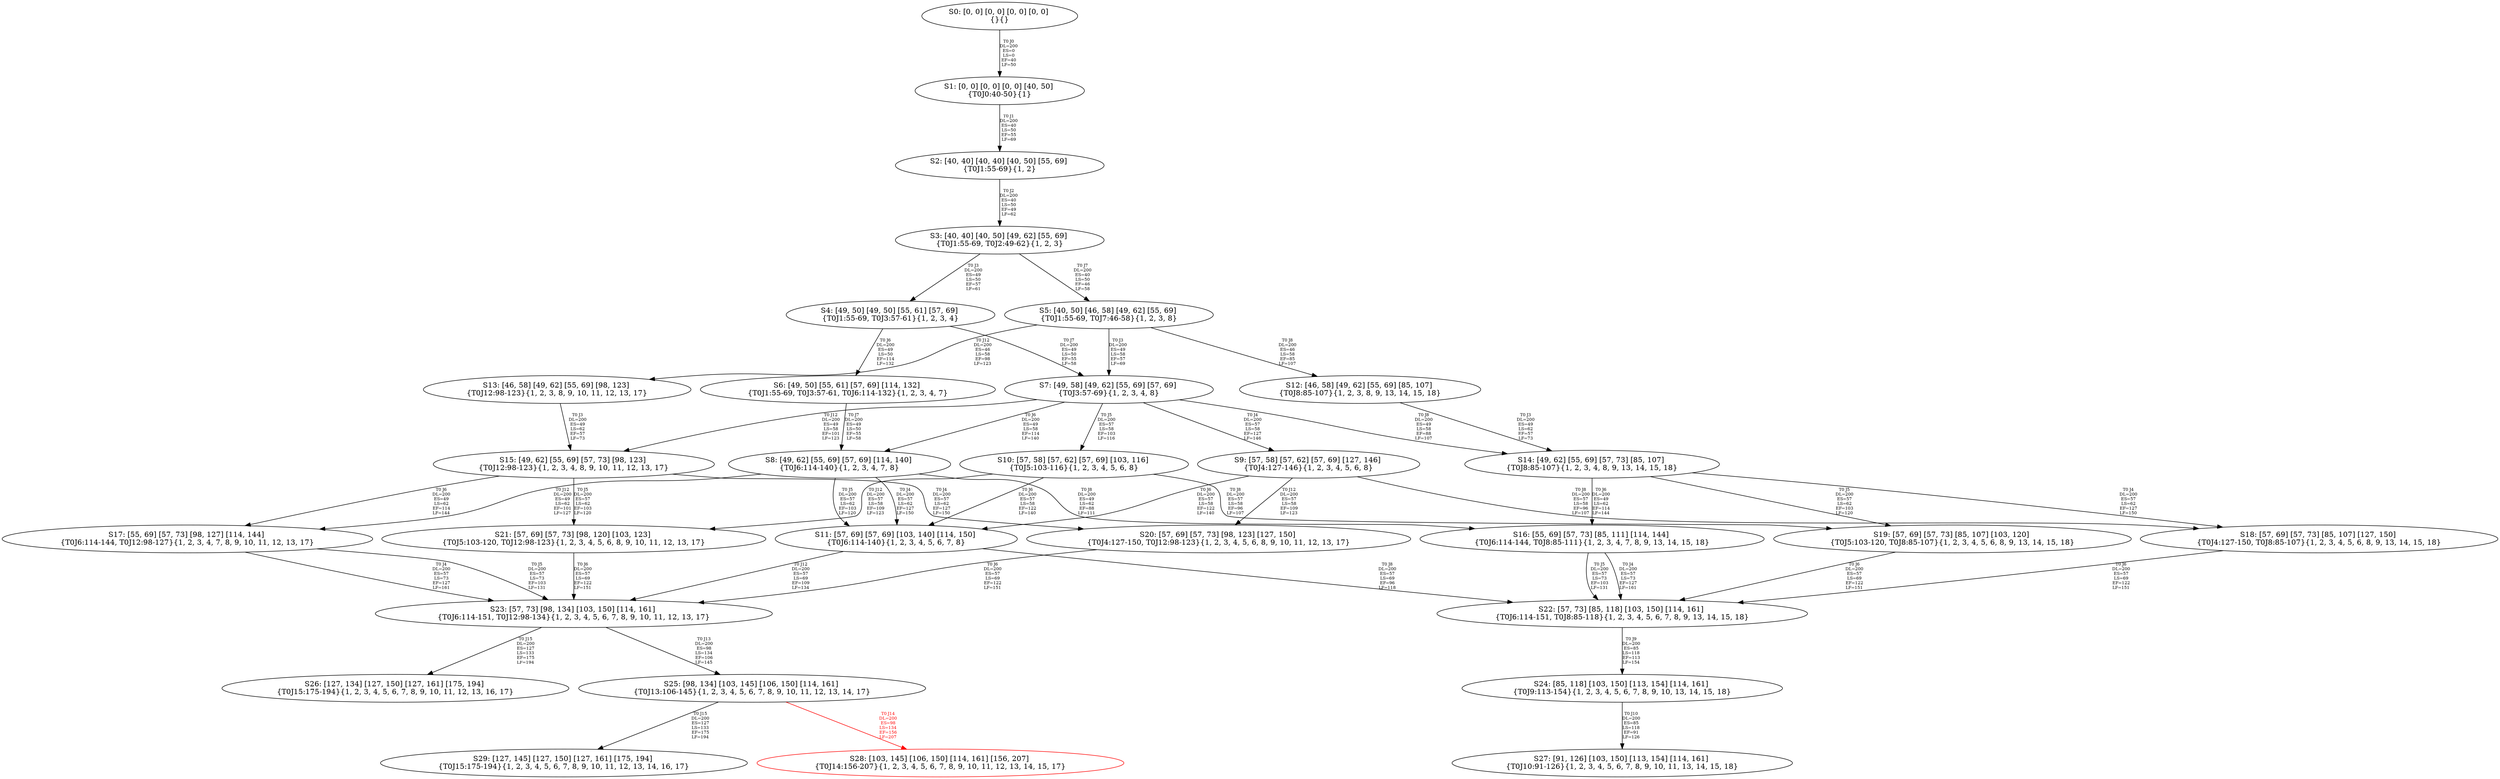 digraph {
	S0[label="S0: [0, 0] [0, 0] [0, 0] [0, 0] \n{}{}"];
	S1[label="S1: [0, 0] [0, 0] [0, 0] [40, 50] \n{T0J0:40-50}{1}"];
	S2[label="S2: [40, 40] [40, 40] [40, 50] [55, 69] \n{T0J1:55-69}{1, 2}"];
	S3[label="S3: [40, 40] [40, 50] [49, 62] [55, 69] \n{T0J1:55-69, T0J2:49-62}{1, 2, 3}"];
	S4[label="S4: [49, 50] [49, 50] [55, 61] [57, 69] \n{T0J1:55-69, T0J3:57-61}{1, 2, 3, 4}"];
	S5[label="S5: [40, 50] [46, 58] [49, 62] [55, 69] \n{T0J1:55-69, T0J7:46-58}{1, 2, 3, 8}"];
	S6[label="S6: [49, 50] [55, 61] [57, 69] [114, 132] \n{T0J1:55-69, T0J3:57-61, T0J6:114-132}{1, 2, 3, 4, 7}"];
	S7[label="S7: [49, 58] [49, 62] [55, 69] [57, 69] \n{T0J3:57-69}{1, 2, 3, 4, 8}"];
	S8[label="S8: [49, 62] [55, 69] [57, 69] [114, 140] \n{T0J6:114-140}{1, 2, 3, 4, 7, 8}"];
	S9[label="S9: [57, 58] [57, 62] [57, 69] [127, 146] \n{T0J4:127-146}{1, 2, 3, 4, 5, 6, 8}"];
	S10[label="S10: [57, 58] [57, 62] [57, 69] [103, 116] \n{T0J5:103-116}{1, 2, 3, 4, 5, 6, 8}"];
	S11[label="S11: [57, 69] [57, 69] [103, 140] [114, 150] \n{T0J6:114-140}{1, 2, 3, 4, 5, 6, 7, 8}"];
	S12[label="S12: [46, 58] [49, 62] [55, 69] [85, 107] \n{T0J8:85-107}{1, 2, 3, 8, 9, 13, 14, 15, 18}"];
	S13[label="S13: [46, 58] [49, 62] [55, 69] [98, 123] \n{T0J12:98-123}{1, 2, 3, 8, 9, 10, 11, 12, 13, 17}"];
	S14[label="S14: [49, 62] [55, 69] [57, 73] [85, 107] \n{T0J8:85-107}{1, 2, 3, 4, 8, 9, 13, 14, 15, 18}"];
	S15[label="S15: [49, 62] [55, 69] [57, 73] [98, 123] \n{T0J12:98-123}{1, 2, 3, 4, 8, 9, 10, 11, 12, 13, 17}"];
	S16[label="S16: [55, 69] [57, 73] [85, 111] [114, 144] \n{T0J6:114-144, T0J8:85-111}{1, 2, 3, 4, 7, 8, 9, 13, 14, 15, 18}"];
	S17[label="S17: [55, 69] [57, 73] [98, 127] [114, 144] \n{T0J6:114-144, T0J12:98-127}{1, 2, 3, 4, 7, 8, 9, 10, 11, 12, 13, 17}"];
	S18[label="S18: [57, 69] [57, 73] [85, 107] [127, 150] \n{T0J4:127-150, T0J8:85-107}{1, 2, 3, 4, 5, 6, 8, 9, 13, 14, 15, 18}"];
	S19[label="S19: [57, 69] [57, 73] [85, 107] [103, 120] \n{T0J5:103-120, T0J8:85-107}{1, 2, 3, 4, 5, 6, 8, 9, 13, 14, 15, 18}"];
	S20[label="S20: [57, 69] [57, 73] [98, 123] [127, 150] \n{T0J4:127-150, T0J12:98-123}{1, 2, 3, 4, 5, 6, 8, 9, 10, 11, 12, 13, 17}"];
	S21[label="S21: [57, 69] [57, 73] [98, 120] [103, 123] \n{T0J5:103-120, T0J12:98-123}{1, 2, 3, 4, 5, 6, 8, 9, 10, 11, 12, 13, 17}"];
	S22[label="S22: [57, 73] [85, 118] [103, 150] [114, 161] \n{T0J6:114-151, T0J8:85-118}{1, 2, 3, 4, 5, 6, 7, 8, 9, 13, 14, 15, 18}"];
	S23[label="S23: [57, 73] [98, 134] [103, 150] [114, 161] \n{T0J6:114-151, T0J12:98-134}{1, 2, 3, 4, 5, 6, 7, 8, 9, 10, 11, 12, 13, 17}"];
	S24[label="S24: [85, 118] [103, 150] [113, 154] [114, 161] \n{T0J9:113-154}{1, 2, 3, 4, 5, 6, 7, 8, 9, 10, 13, 14, 15, 18}"];
	S25[label="S25: [98, 134] [103, 145] [106, 150] [114, 161] \n{T0J13:106-145}{1, 2, 3, 4, 5, 6, 7, 8, 9, 10, 11, 12, 13, 14, 17}"];
	S26[label="S26: [127, 134] [127, 150] [127, 161] [175, 194] \n{T0J15:175-194}{1, 2, 3, 4, 5, 6, 7, 8, 9, 10, 11, 12, 13, 16, 17}"];
	S27[label="S27: [91, 126] [103, 150] [113, 154] [114, 161] \n{T0J10:91-126}{1, 2, 3, 4, 5, 6, 7, 8, 9, 10, 11, 13, 14, 15, 18}"];
	S28[label="S28: [103, 145] [106, 150] [114, 161] [156, 207] \n{T0J14:156-207}{1, 2, 3, 4, 5, 6, 7, 8, 9, 10, 11, 12, 13, 14, 15, 17}"];
	S29[label="S29: [127, 145] [127, 150] [127, 161] [175, 194] \n{T0J15:175-194}{1, 2, 3, 4, 5, 6, 7, 8, 9, 10, 11, 12, 13, 14, 16, 17}"];
	S0 -> S1[label="T0 J0\nDL=200\nES=0\nLS=0\nEF=40\nLF=50",fontsize=8];
	S1 -> S2[label="T0 J1\nDL=200\nES=40\nLS=50\nEF=55\nLF=69",fontsize=8];
	S2 -> S3[label="T0 J2\nDL=200\nES=40\nLS=50\nEF=49\nLF=62",fontsize=8];
	S3 -> S4[label="T0 J3\nDL=200\nES=49\nLS=50\nEF=57\nLF=61",fontsize=8];
	S3 -> S5[label="T0 J7\nDL=200\nES=40\nLS=50\nEF=46\nLF=58",fontsize=8];
	S4 -> S6[label="T0 J6\nDL=200\nES=49\nLS=50\nEF=114\nLF=132",fontsize=8];
	S4 -> S7[label="T0 J7\nDL=200\nES=49\nLS=50\nEF=55\nLF=58",fontsize=8];
	S5 -> S7[label="T0 J3\nDL=200\nES=49\nLS=58\nEF=57\nLF=69",fontsize=8];
	S5 -> S12[label="T0 J8\nDL=200\nES=46\nLS=58\nEF=85\nLF=107",fontsize=8];
	S5 -> S13[label="T0 J12\nDL=200\nES=46\nLS=58\nEF=98\nLF=123",fontsize=8];
	S6 -> S8[label="T0 J7\nDL=200\nES=49\nLS=50\nEF=55\nLF=58",fontsize=8];
	S7 -> S9[label="T0 J4\nDL=200\nES=57\nLS=58\nEF=127\nLF=146",fontsize=8];
	S7 -> S10[label="T0 J5\nDL=200\nES=57\nLS=58\nEF=103\nLF=116",fontsize=8];
	S7 -> S8[label="T0 J6\nDL=200\nES=49\nLS=58\nEF=114\nLF=140",fontsize=8];
	S7 -> S14[label="T0 J8\nDL=200\nES=49\nLS=58\nEF=88\nLF=107",fontsize=8];
	S7 -> S15[label="T0 J12\nDL=200\nES=49\nLS=58\nEF=101\nLF=123",fontsize=8];
	S8 -> S11[label="T0 J4\nDL=200\nES=57\nLS=62\nEF=127\nLF=150",fontsize=8];
	S8 -> S11[label="T0 J5\nDL=200\nES=57\nLS=62\nEF=103\nLF=120",fontsize=8];
	S8 -> S16[label="T0 J8\nDL=200\nES=49\nLS=62\nEF=88\nLF=111",fontsize=8];
	S8 -> S17[label="T0 J12\nDL=200\nES=49\nLS=62\nEF=101\nLF=127",fontsize=8];
	S9 -> S11[label="T0 J6\nDL=200\nES=57\nLS=58\nEF=122\nLF=140",fontsize=8];
	S9 -> S18[label="T0 J8\nDL=200\nES=57\nLS=58\nEF=96\nLF=107",fontsize=8];
	S9 -> S20[label="T0 J12\nDL=200\nES=57\nLS=58\nEF=109\nLF=123",fontsize=8];
	S10 -> S11[label="T0 J6\nDL=200\nES=57\nLS=58\nEF=122\nLF=140",fontsize=8];
	S10 -> S19[label="T0 J8\nDL=200\nES=57\nLS=58\nEF=96\nLF=107",fontsize=8];
	S10 -> S21[label="T0 J12\nDL=200\nES=57\nLS=58\nEF=109\nLF=123",fontsize=8];
	S11 -> S22[label="T0 J8\nDL=200\nES=57\nLS=69\nEF=96\nLF=118",fontsize=8];
	S11 -> S23[label="T0 J12\nDL=200\nES=57\nLS=69\nEF=109\nLF=134",fontsize=8];
	S12 -> S14[label="T0 J3\nDL=200\nES=49\nLS=62\nEF=57\nLF=73",fontsize=8];
	S13 -> S15[label="T0 J3\nDL=200\nES=49\nLS=62\nEF=57\nLF=73",fontsize=8];
	S14 -> S18[label="T0 J4\nDL=200\nES=57\nLS=62\nEF=127\nLF=150",fontsize=8];
	S14 -> S19[label="T0 J5\nDL=200\nES=57\nLS=62\nEF=103\nLF=120",fontsize=8];
	S14 -> S16[label="T0 J6\nDL=200\nES=49\nLS=62\nEF=114\nLF=144",fontsize=8];
	S15 -> S20[label="T0 J4\nDL=200\nES=57\nLS=62\nEF=127\nLF=150",fontsize=8];
	S15 -> S21[label="T0 J5\nDL=200\nES=57\nLS=62\nEF=103\nLF=120",fontsize=8];
	S15 -> S17[label="T0 J6\nDL=200\nES=49\nLS=62\nEF=114\nLF=144",fontsize=8];
	S16 -> S22[label="T0 J4\nDL=200\nES=57\nLS=73\nEF=127\nLF=161",fontsize=8];
	S16 -> S22[label="T0 J5\nDL=200\nES=57\nLS=73\nEF=103\nLF=131",fontsize=8];
	S17 -> S23[label="T0 J4\nDL=200\nES=57\nLS=73\nEF=127\nLF=161",fontsize=8];
	S17 -> S23[label="T0 J5\nDL=200\nES=57\nLS=73\nEF=103\nLF=131",fontsize=8];
	S18 -> S22[label="T0 J6\nDL=200\nES=57\nLS=69\nEF=122\nLF=151",fontsize=8];
	S19 -> S22[label="T0 J6\nDL=200\nES=57\nLS=69\nEF=122\nLF=151",fontsize=8];
	S20 -> S23[label="T0 J6\nDL=200\nES=57\nLS=69\nEF=122\nLF=151",fontsize=8];
	S21 -> S23[label="T0 J6\nDL=200\nES=57\nLS=69\nEF=122\nLF=151",fontsize=8];
	S22 -> S24[label="T0 J9\nDL=200\nES=85\nLS=118\nEF=113\nLF=154",fontsize=8];
	S23 -> S25[label="T0 J13\nDL=200\nES=98\nLS=134\nEF=106\nLF=145",fontsize=8];
	S23 -> S26[label="T0 J15\nDL=200\nES=127\nLS=133\nEF=175\nLF=194",fontsize=8];
	S24 -> S27[label="T0 J10\nDL=200\nES=85\nLS=118\nEF=91\nLF=126",fontsize=8];
	S25 -> S28[label="T0 J14\nDL=200\nES=98\nLS=134\nEF=156\nLF=207",color=Red,fontcolor=Red,fontsize=8];
S28[color=Red];
	S25 -> S29[label="T0 J15\nDL=200\nES=127\nLS=133\nEF=175\nLF=194",fontsize=8];
}

